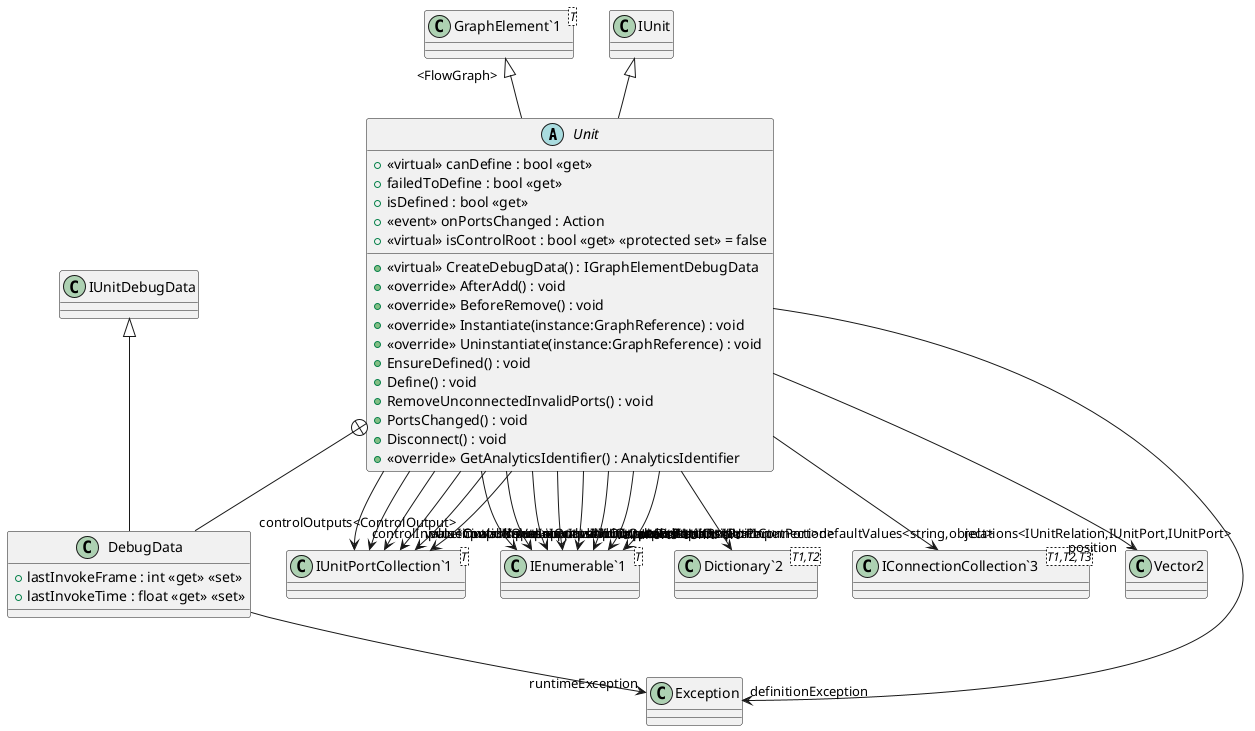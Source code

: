@startuml
abstract class Unit {
    + <<virtual>> CreateDebugData() : IGraphElementDebugData
    + <<override>> AfterAdd() : void
    + <<override>> BeforeRemove() : void
    + <<override>> Instantiate(instance:GraphReference) : void
    + <<override>> Uninstantiate(instance:GraphReference) : void
    + <<virtual>> canDefine : bool <<get>>
    + failedToDefine : bool <<get>>
    + isDefined : bool <<get>>
    + EnsureDefined() : void
    + Define() : void
    + RemoveUnconnectedInvalidPorts() : void
    +  <<event>> onPortsChanged : Action 
    + PortsChanged() : void
    + Disconnect() : void
    + <<virtual>> isControlRoot : bool <<get>> <<protected set>> = false
    + <<override>> GetAnalyticsIdentifier() : AnalyticsIdentifier
}
class "GraphElement`1"<T> {
}
class DebugData {
    + lastInvokeFrame : int <<get>> <<set>>
    + lastInvokeTime : float <<get>> <<set>>
}
class "IUnitPortCollection`1"<T> {
}
class "IEnumerable`1"<T> {
}
class "Dictionary`2"<T1,T2> {
}
class "IConnectionCollection`3"<T1,T2,T3> {
}
"GraphElement`1" "<FlowGraph>" <|-- Unit
IUnit <|-- Unit
Unit --> "controlInputs<ControlInput>" "IUnitPortCollection`1"
Unit --> "controlOutputs<ControlOutput>" "IUnitPortCollection`1"
Unit --> "valueInputs<ValueInput>" "IUnitPortCollection`1"
Unit --> "valueOutputs<ValueOutput>" "IUnitPortCollection`1"
Unit --> "invalidInputs<InvalidInput>" "IUnitPortCollection`1"
Unit --> "invalidOutputs<InvalidOutput>" "IUnitPortCollection`1"
Unit --> "inputs<IUnitInputPort>" "IEnumerable`1"
Unit --> "outputs<IUnitOutputPort>" "IEnumerable`1"
Unit --> "validInputs<IUnitInputPort>" "IEnumerable`1"
Unit --> "validOutputs<IUnitOutputPort>" "IEnumerable`1"
Unit --> "ports<IUnitPort>" "IEnumerable`1"
Unit --> "invalidPorts<IUnitPort>" "IEnumerable`1"
Unit --> "validPorts<IUnitPort>" "IEnumerable`1"
Unit --> "defaultValues<string,object>" "Dictionary`2"
Unit --> "relations<IUnitRelation,IUnitPort,IUnitPort>" "IConnectionCollection`3"
Unit --> "connections<IUnitConnection>" "IEnumerable`1"
Unit --> "position" Vector2
Unit --> "definitionException" Exception
Unit +-- DebugData
IUnitDebugData <|-- DebugData
DebugData --> "runtimeException" Exception
@enduml

